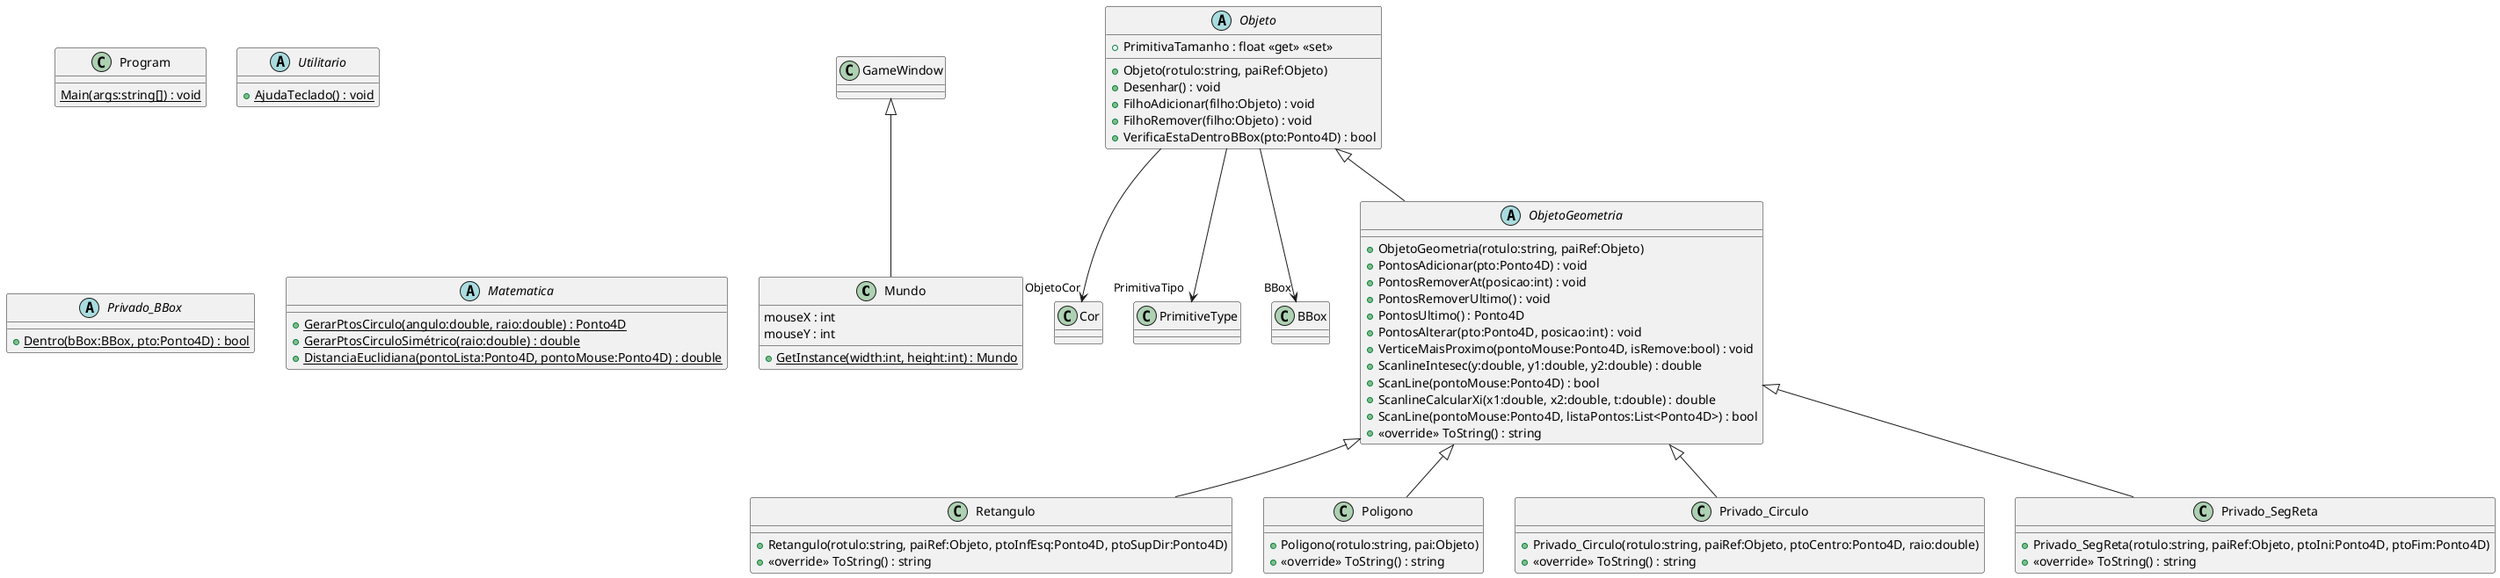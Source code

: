 @startuml
class Mundo {
    + {static} GetInstance(width:int, height:int) : Mundo
    mouseX : int
    mouseY : int
}
class Program {
    {static} Main(args:string[]) : void
}
GameWindow <|-- Mundo
abstract class Objeto {
    + PrimitivaTamanho : float <<get>> <<set>>
    + Objeto(rotulo:string, paiRef:Objeto)
    + Desenhar() : void
    + FilhoAdicionar(filho:Objeto) : void
    + FilhoRemover(filho:Objeto) : void
    + VerificaEstaDentroBBox(pto:Ponto4D) : bool
}
Objeto --> "ObjetoCor" Cor
Objeto --> "PrimitivaTipo" PrimitiveType
Objeto --> "BBox" BBox
abstract class ObjetoGeometria {
    + ObjetoGeometria(rotulo:string, paiRef:Objeto)
    + PontosAdicionar(pto:Ponto4D) : void
    + PontosRemoverAt(posicao:int) : void
    + PontosRemoverUltimo() : void
    + PontosUltimo() : Ponto4D
    + PontosAlterar(pto:Ponto4D, posicao:int) : void
    + VerticeMaisProximo(pontoMouse:Ponto4D, isRemove:bool) : void
    + ScanlineIntesec(y:double, y1:double, y2:double) : double
    + ScanLine(pontoMouse:Ponto4D) : bool
    + ScanlineCalcularXi(x1:double, x2:double, t:double) : double
    + ScanLine(pontoMouse:Ponto4D, listaPontos:List<Ponto4D>) : bool
    + <<override>> ToString() : string
}
Objeto <|-- ObjetoGeometria
class Retangulo {
    + Retangulo(rotulo:string, paiRef:Objeto, ptoInfEsq:Ponto4D, ptoSupDir:Ponto4D)
    + <<override>> ToString() : string
}
ObjetoGeometria <|-- Retangulo
class Poligono {
    + Poligono(rotulo:string, pai:Objeto)
    + <<override>> ToString() : string
}
ObjetoGeometria <|-- Poligono
abstract class Utilitario {
    + {static} AjudaTeclado() : void
}
abstract class Privado_BBox {
    + {static} Dentro(bBox:BBox, pto:Ponto4D) : bool
}
class Privado_Circulo {
    + Privado_Circulo(rotulo:string, paiRef:Objeto, ptoCentro:Ponto4D, raio:double)
    + <<override>> ToString() : string
}
ObjetoGeometria <|-- Privado_Circulo
abstract class Matematica {
    + {static} GerarPtosCirculo(angulo:double, raio:double) : Ponto4D
    + {static} GerarPtosCirculoSimétrico(raio:double) : double
    + {static} DistanciaEuclidiana(pontoLista:Ponto4D, pontoMouse:Ponto4D) : double
}
class Privado_SegReta {
    + Privado_SegReta(rotulo:string, paiRef:Objeto, ptoIni:Ponto4D, ptoFim:Ponto4D)
    + <<override>> ToString() : string
}
ObjetoGeometria <|-- Privado_SegReta
@enduml

